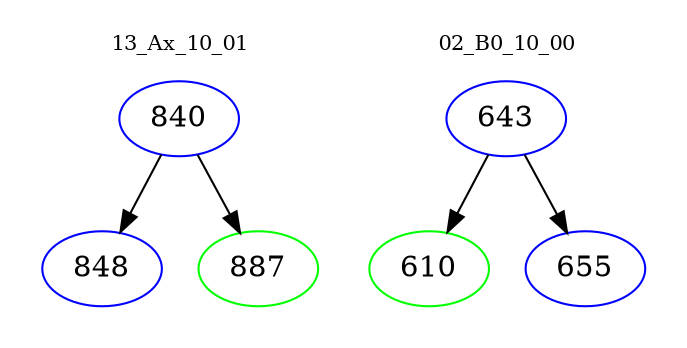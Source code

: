digraph{
subgraph cluster_0 {
color = white
label = "13_Ax_10_01";
fontsize=10;
T0_840 [label="840", color="blue"]
T0_840 -> T0_848 [color="black"]
T0_848 [label="848", color="blue"]
T0_840 -> T0_887 [color="black"]
T0_887 [label="887", color="green"]
}
subgraph cluster_1 {
color = white
label = "02_B0_10_00";
fontsize=10;
T1_643 [label="643", color="blue"]
T1_643 -> T1_610 [color="black"]
T1_610 [label="610", color="green"]
T1_643 -> T1_655 [color="black"]
T1_655 [label="655", color="blue"]
}
}
